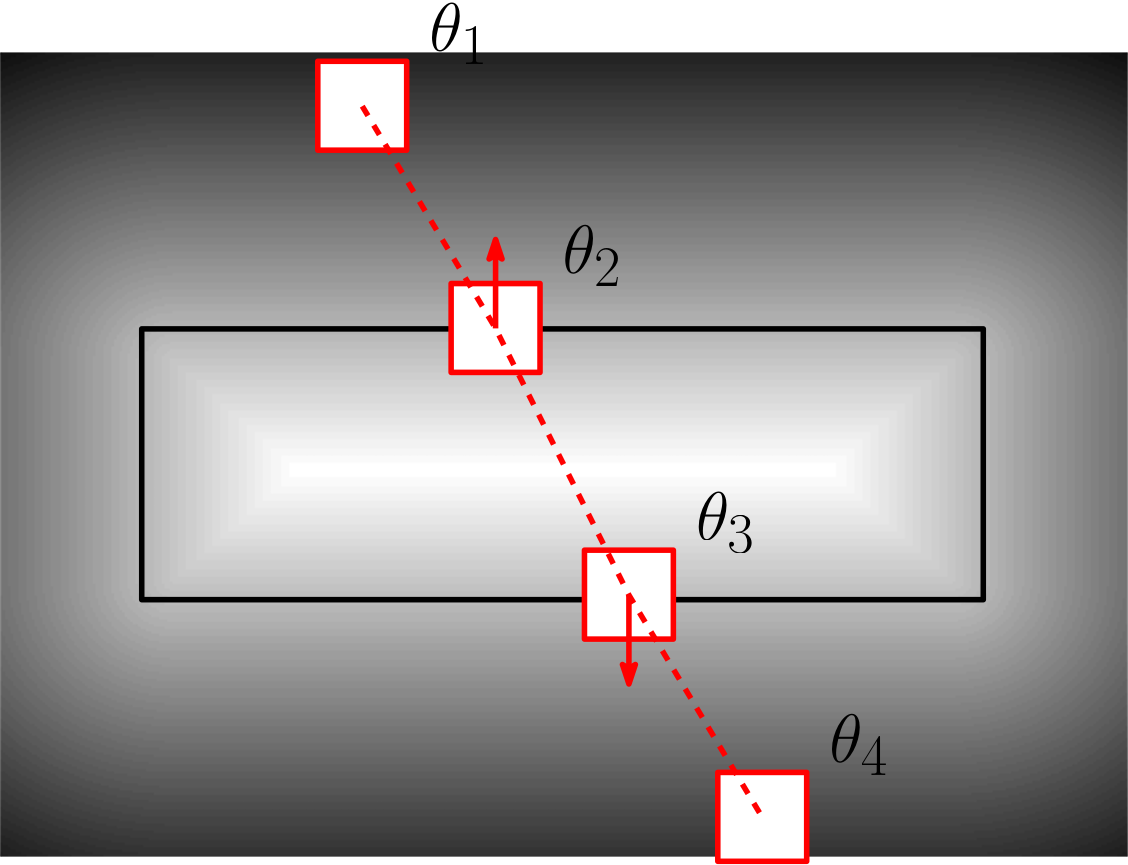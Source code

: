 <?xml version="1.0"?>
<!DOCTYPE ipe SYSTEM "ipe.dtd">
<ipe version="70005" creator="Ipe 7.1.1">
<info created="D:20130826000757" modified="D:20130826003843"/>
<bitmap id="1" width="425" height="339" length="3904" ColorSpace="DeviceGray" Filter="FlateDecode" BitsPerComponent="8" encoding="base64">
eNrt3S93HckRBfAvsCAgYIHBAgMDAwMBAwEBAwEBEQMDAwMBAYEFAgYBBgYCBgsMFhgsWGJg
YGBgsCAgICAgICAgIGBBQEBAQEgSvzczXX9uVffM9GgTvXs/gOac+p1b3Zr3LH/1qyG/HvL1
lHsq3zAbRM+4zH7UGHW++qpFCT/jPjM7da3YCjFlSJz2JmTIylBZpgiJw92ay1sJqpCJRr+E
VkxVVXI/9wGzOhlWaOWYIiTOd1svb6WoQiYa3b5WWKvRKVNyP/khszIZVlgr4VRV4og39PJW
hupexESi29ZKqTQTUvI//BGzIimWtZqkIFOIxClvBuat/O/BERONbhcrooJMSAk84IhZmFwr
sGphotBtgAEr0yrEhJE42421KlQhUw3pMTM7NayMSjOBMpFne7LYaqKCTFiJ091Uq0KVMFWR
jplZqWpZK02lmUCX6LM1WRMVZMJKHPCGXM5KUQ1OAVOL0QnTlgYta+VeLikm0CXibGvWSAWZ
MBJnvJmXs1JUc5g42K2xcirhFCvZH/+EWZEEy1iZX6xUnSpKHPMmXBWqOhONbk+rQtXG5J5w
yixMgoWpBinHVFHipLfwiqz0r8DICSlxuhtqBVRCKmPKkM6YJUmwrJWmkk6aKVLisHtzOSuw
/x5VmUh0K1y2Vr5UKVOOdM7MSo6Vtco6aaZIiRPvS+asYKnqTCS6BS1cK/tyXToZphrSU6Yx
NaykVVWmSIlT72kWWdlS1ZlotLWWpfL7DzgZJhrdjlZCZT7IyJnMA54xixNZQSq5/3ydMiUO
ur+XtfJUsE6GiUi3aaWolFRxypnMM54zCxNihVTmAyfplClx1L25MJU/qWpMRNpeq0aVODkm
+5QXzIKEVpoKSBUnwASVOO2+XtbKUZkPBv3WA0oc8SZYMZU8qYI6OSb3pAtmbkIsTQVLZZ30
1oNKHHhHrirVIGXXnmQCSpzyBlraSu4/IYXqFDC5Z10ysxJjISp3Utk66aUHlTjzbl4JlZHK
6gSUOOfuWtrKlWqQMk6oTUTaGku3ypZqLxU7GSb1iCtmcTIrSVVKpT4dLE4VJk66sxZqFSwV
qpNmItK2WKhVTiqpk2HST/mWWRRs1SAFnCpMHHZXrpDK3tNTJyrdApaiSqQmJ7H2IJN+zjWz
INiqSuWdRJ1iJs67mxaiwlJg7ck6OSWOubeWohKlMlK+TwmTftRLZmYCK0+FDirYJ+kElDjy
Tl6IqpRKS01OKRONtsJSVKhUo5Tqk3WqMP2GmZPAylMhqaBPsk5AiUPv46WoUqmnuE+eiUjb
WHmqqFOgT75OEdIrpjkRlqQypVJSvk8tTJx7By9NhUolpJSTWXuKiUhbaHmqSKrRiUrbUqVS
I1Sw9wCTeNBrZlGAlaBKpGY4Eak7Fi4VlnJOmIlK22DFpVK3dHNATX2KnOSjbpjZAVRy/2VS
1sn0CTNx4l20fKmw1AiV9AkxcdL9rCRVRSpzknUCSm+YmQFWsFRYyi4+7YSZOPMOWp5KScmr
X6OTYeKse1lJqlhqXynk9BI5AaXvmFkBVu1SjX2yTJz6ai1JpaWukVSBwk6yTlTqawVLhTp1
cREtPu2kmPQz3zKtQVaoVNHyu2hzskwc/EouSdUkZRZf6kSlnlZzpOLFB5yw0vdMS6CVoXI3
ClmpFidZJwr14bJSr6UUqhRefKOTrROR+mEJKtcpI1W+aSmgcJ+UE4fdx0pLoU6pV0m+UIGT
UXrHzI6hyjtlKjUUKlp8xolKvayCToHlN1QqXnzKSdaJ0+5hZUoVSE2VEieUWXzeyTL9wMwK
pIqkbKWck4PSTkTqg6Wl7PYDlXInVJMTB76aykvllUInVM1peuaPzIxYq4kql5q+6Vc2n1h8
0EkxcfArsHIpf0W/0ndzXyjvRKY+VqEUPKXCK58tlHYqD33PNMdQTVLB8iuVGnZfVKiqE0e/
GCuVclDXEgoWCjqRqYfVRGWk9CklrxPuKoELZZzEgz8wLUFSslNZpUaosvnyQk1OJFqn5aQa
KuU2ny5U4sSxL6dSUmL5uUohKLf5zOLTThz5Kiok5SplPu2obb6hUMjpIzMrlmqQgpUqu09C
VTafLBSZ1lMZKF8ptPv85ksLNTlx6Cuo0kqh3VeB0oUCTp+YGUml8t2nocoRVTafL1Rx4ugX
UUkpXalg9w2HlLpLuDsfLhSZVlOVSr2zlQoOKXuXQJtvKJR3+sw0p0hllVK7Tx1S4IhCm08s
vsmJw19ABSsVQL2CUMERVTbfUCg6raMapFyl7CHVBqWOqLL5ZKH2j/6JaYuF+gCg3ma3ifAu
oY4ovflGJ45/LpWuVLD71G9SI9R1BqWOKL356LRKSu2+d3L3tULdGCh0RA2F2j38t0xTpJTd
fTWol7OhyuYbC0WBOVIF6iM+pMD9fClU2Xx0WiRVg/ou+EUK/L5rb+c/hFCc/kwpe0ip20R3
qE8S6ndMUyaoz4QiFKHuBtTvmUoIRShC3U2oPzBhCEUoQt1pqD8yPoQiFKEOAOpPjAihCEWo
w4H6M7MLoQhFKEIR6n8S6i8HH0IRilCHCfXXAw6hCEWog4b6+RBDKEIRilA//+2gQihCEYpQ
I9TfDySEIhShCKWh/nHnQyhCEYpQhPo/hvrnHQ6hCEUoQiVQ/7qLIRShCEWoKtS/71QIRShC
EYpQhCIUoQjF6zmhCEUoQhGKb8/59pxQhCIUvzPB70wQilCE4lea+ZVmQhGKUPyHbPyHbIQi
FKH45wv45wsIRShCEepAofjXxQhFKEIdGBT/piyhCEWoQ4NiCEUoQh0aFMP/kY1QhDo0KIb/
Dy+hCHVoUAwOoQhFKEIR6peFYtIQilCEuoNQTEMIRag2KEq1Om0P9c5AfZygdlJMY/ZQn5ZD
XRuomzaoz4Sa6/TTVKgC9YOBemOgXi6E+qCgSDWHSW++AvWuB9T3EkofUnsppjmf7eYLoG4M
1DWCei2h3koovfsotchJb7738oiqQH0roV6FUG737aBINZNJFAodUW/lXaIZCh1StlLMvHxC
hQqgXkmobwVUcD93u2+SItUCptFJX86DuwSAqt4mRKWKFKnmMkknXajg0hdDJbtPVmqQYubl
Y1ao4C5RoK5TqKBSpFrpJAqF3kvYu0R0m4D3PkqtZ5JOlc2njih4mwgrNUkNVMzcfBidfKHQ
5vNQbvfp64Q4pSjVy0mcUHrzhVCV3WcrtZei1SIl7eQLhTbfHqpt90EpWs1Wwk6wUAFUtPuw
VKFiZuV95KQLBTYf3n2iUuJ3qb0UqTow7ZxaCjVAXaHdJypll5+UItYCpMhJFMpdJQxUWikj
VaiYmfkxdEo339WV2n24UkiKVCuYWpz0VeLq6iq6Ttj7RJEaqWi1TGnPNDlJqBtUqAHqSkEl
ldpJGSpmfgqTc/KFKpsP7L5XulJQilSrmGKnuFD4OpFIjVTEWqq0Z0qdQKFkpYzUGykFqZgF
eQeczNUcFcpWCtwnvBSpujBBJ7H4RKEu00ohqZGKWIuRJBN0AoW6vISVSqUKFbMo3zc6yRPq
ElQqkSJVXybtBG4SpVCyUtcAykqNVLRao1R1sifUAJUtv3L3s1T0WiJUlPZMqZMslK1UJgWp
mJl5+9bUKXXSUM1SIxWtViqJOmknfJO4vBBSFspIWSpqLTXSTLGTPKEuLpJK7aRyKmZBhjG2
Ou0KdXFxuUCKVuuVJFPV6QtUq5SlotZyI8DknfTiC6ASKW3FLMk4ycgJFqpJylDRqoOSZGpy
SqQ8VbGi1gqjiUnUKXd68WKulKRiFubmBtZJO0moFxoqkjJUtOqiJJkqTl+gXKUSqUJFrJVI
I1O7U1VKU0krZnFee6aqUyDlSjVR0aqT0sBUdVJQqZSjItZqpIhJO02Fev5cVgpJaSppRbBl
QFJpYGpwapaaqJwVMzevEFPNKZUKqIjVQwkwBU4DlJdypRqppBW9lgJJpYFJ1Cl2ev4ik7JU
1opZEsRU6lScpsX37FkmFVARq4cRZDJOL4pTk9RIJa2otcqoMCVOF9IJSSVU2opZmJdaSTIF
fXJSUakKFa16KY1MjU6xlKESVuRaSVRlEve9L0RPn0ZSiiqwYhbnWitJJuP0bO8EpXypBBWt
+imNTInT89FJSAWlAlbkWk0klDwT6FOTFKZiVsUwxXXaOZ2fR1IBFbG6Io1KuE6iT+dQqkJF
rS5Gjil3slK+VMVKYzGrMg0VMLm9d66lolIJKlptozR+yVK8LXdOe6lg/U1UwopafYwCJrj2
zs6QVAMVwdYJSSXA5J2cFKIqVgCLWZJLqzR+1agwGScp5UsFqIjVDwkzBU6VUk1UyopgK4GU
Us60czo9TaQcFcBiluYCM+E6nZ46KUglrYjV0ah8C9YzGScplVEpK3qtF5JKmsmuvcFpkPKl
evbcWjksZnnKVBGTc3qSlQpQEasz0vSlvZTp9MmTQMpSKStydSESSprJ12kXu/4MVbGyWMyq
lLnGTNJpkJKliqmItZmSZjJrT1GdJVTKilx9hNRXwQCTrNPJyYktVURlrZjVeWaZ1NYTTie7
OClDJayo1d/IKqk6SadBCpVqolJW1OqINCnFTJNTG5XFYjrkacok63R8fBxInZ3T6paQymft
Z0GdjneJSoWtyNWTCCiBrXd8HEl5KmNFsPVC+nsrmgk6YSpghbCYxTn3SjHT48ePnZSjklbU
6mzklcY3EcLp8S7HDVTaimA9gLRSwjQ4YSpgBbCYNTnzSimTkXJU0opa3Y2EkmZSTkdHRy1U
2openYSgUsBkpCyVsPJYzMqceiXNpJwCKmhFrQ2MvBJietRCpa3I1Y9IfSwImUanR0rKUp08
ibGY9XnilSKmRzUqaUWsbZDEBxkJU0QVWNGrpxBU0kyD00MpZamOT2IspktOGpm+BFFBK2Jt
ZSRekCOmvdMoFVIpK3L1NgJK0y9OiimmenwcYtFsJY5HKu/0ENODB4rqKKGKsJilUcMNmCan
B4bKW2kscvU3Eu/HjZJkKlSPQiprRbA+QPZTDMxUnMJWSSusxayJGu9RynT//n1IVaw0Frm2
MCpIVqkw3Z+oHoZU1opevYCMUsA0OoWtUlhIi1mZI4AUMH2DpCIram2EJJge4jZ9898oqroV
vXoC4S5NFz3BNEllVAiL6RE54wqToPJWCotcWxHJ93kPMNO9KpWxIldnIv3W1ShNTF8SUEkr
j8V0ysOHcZkk038AMIjKKw==
</bitmap>
<ipestyle name="basic">
<symbol name="arrow/arc(spx)">
<path stroke="sym-stroke" fill="sym-stroke" pen="sym-pen">
0 0 m
-1 0.333 l
-1 -0.333 l
h
</path>
</symbol>
<symbol name="arrow/farc(spx)">
<path stroke="sym-stroke" fill="white" pen="sym-pen">
0 0 m
-1 0.333 l
-1 -0.333 l
h
</path>
</symbol>
<symbol name="mark/circle(sx)" transformations="translations">
<path fill="sym-stroke">
0.6 0 0 0.6 0 0 e
0.4 0 0 0.4 0 0 e
</path>
</symbol>
<symbol name="mark/disk(sx)" transformations="translations">
<path fill="sym-stroke">
0.6 0 0 0.6 0 0 e
</path>
</symbol>
<symbol name="mark/fdisk(sfx)" transformations="translations">
<group>
<path fill="sym-fill">
0.5 0 0 0.5 0 0 e
</path>
<path fill="sym-stroke" fillrule="eofill">
0.6 0 0 0.6 0 0 e
0.4 0 0 0.4 0 0 e
</path>
</group>
</symbol>
<symbol name="mark/box(sx)" transformations="translations">
<path fill="sym-stroke" fillrule="eofill">
-0.6 -0.6 m
0.6 -0.6 l
0.6 0.6 l
-0.6 0.6 l
h
-0.4 -0.4 m
0.4 -0.4 l
0.4 0.4 l
-0.4 0.4 l
h
</path>
</symbol>
<symbol name="mark/square(sx)" transformations="translations">
<path fill="sym-stroke">
-0.6 -0.6 m
0.6 -0.6 l
0.6 0.6 l
-0.6 0.6 l
h
</path>
</symbol>
<symbol name="mark/fsquare(sfx)" transformations="translations">
<group>
<path fill="sym-fill">
-0.5 -0.5 m
0.5 -0.5 l
0.5 0.5 l
-0.5 0.5 l
h
</path>
<path fill="sym-stroke" fillrule="eofill">
-0.6 -0.6 m
0.6 -0.6 l
0.6 0.6 l
-0.6 0.6 l
h
-0.4 -0.4 m
0.4 -0.4 l
0.4 0.4 l
-0.4 0.4 l
h
</path>
</group>
</symbol>
<symbol name="mark/cross(sx)" transformations="translations">
<group>
<path fill="sym-stroke">
-0.43 -0.57 m
0.57 0.43 l
0.43 0.57 l
-0.57 -0.43 l
h
</path>
<path fill="sym-stroke">
-0.43 0.57 m
0.57 -0.43 l
0.43 -0.57 l
-0.57 0.43 l
h
</path>
</group>
</symbol>
<symbol name="arrow/fnormal(spx)">
<path stroke="sym-stroke" fill="white" pen="sym-pen">
0 0 m
-1 0.333 l
-1 -0.333 l
h
</path>
</symbol>
<symbol name="arrow/pointed(spx)">
<path stroke="sym-stroke" fill="sym-stroke" pen="sym-pen">
0 0 m
-1 0.333 l
-0.8 0 l
-1 -0.333 l
h
</path>
</symbol>
<symbol name="arrow/fpointed(spx)">
<path stroke="sym-stroke" fill="white" pen="sym-pen">
0 0 m
-1 0.333 l
-0.8 0 l
-1 -0.333 l
h
</path>
</symbol>
<symbol name="arrow/linear(spx)">
<path stroke="sym-stroke" pen="sym-pen">
-1 0.333 m
0 0 l
-1 -0.333 l
</path>
</symbol>
<symbol name="arrow/fdouble(spx)">
<path stroke="sym-stroke" fill="white" pen="sym-pen">
0 0 m
-1 0.333 l
-1 -0.333 l
h
-1 0 m
-2 0.333 l
-2 -0.333 l
h
</path>
</symbol>
<symbol name="arrow/double(spx)">
<path stroke="sym-stroke" fill="sym-stroke" pen="sym-pen">
0 0 m
-1 0.333 l
-1 -0.333 l
h
-1 0 m
-2 0.333 l
-2 -0.333 l
h
</path>
</symbol>
<pen name="heavier" value="0.8"/>
<pen name="fat" value="1.2"/>
<pen name="ultrafat" value="2"/>
<symbolsize name="large" value="5"/>
<symbolsize name="small" value="2"/>
<symbolsize name="tiny" value="1.1"/>
<arrowsize name="large" value="10"/>
<arrowsize name="small" value="5"/>
<arrowsize name="tiny" value="3"/>
<color name="red" value="1 0 0"/>
<color name="green" value="0 1 0"/>
<color name="blue" value="0 0 1"/>
<color name="yellow" value="1 1 0"/>
<color name="orange" value="1 0.647 0"/>
<color name="gold" value="1 0.843 0"/>
<color name="purple" value="0.627 0.125 0.941"/>
<color name="gray" value="0.745"/>
<color name="brown" value="0.647 0.165 0.165"/>
<color name="navy" value="0 0 0.502"/>
<color name="pink" value="1 0.753 0.796"/>
<color name="seagreen" value="0.18 0.545 0.341"/>
<color name="turquoise" value="0.251 0.878 0.816"/>
<color name="violet" value="0.933 0.51 0.933"/>
<color name="darkblue" value="0 0 0.545"/>
<color name="darkcyan" value="0 0.545 0.545"/>
<color name="darkgray" value="0.663"/>
<color name="darkgreen" value="0 0.392 0"/>
<color name="darkmagenta" value="0.545 0 0.545"/>
<color name="darkorange" value="1 0.549 0"/>
<color name="darkred" value="0.545 0 0"/>
<color name="lightblue" value="0.678 0.847 0.902"/>
<color name="lightcyan" value="0.878 1 1"/>
<color name="lightgray" value="0.827"/>
<color name="lightgreen" value="0.565 0.933 0.565"/>
<color name="lightyellow" value="1 1 0.878"/>
<dashstyle name="dashed" value="[4] 0"/>
<dashstyle name="dotted" value="[1 3] 0"/>
<dashstyle name="dash dotted" value="[4 2 1 2] 0"/>
<dashstyle name="dash dot dotted" value="[4 2 1 2 1 2] 0"/>
<textsize name="large" value="\large"/>
<textsize name="Large" value="\Large"/>
<textsize name="LARGE" value="\LARGE"/>
<textsize name="huge" value="\huge"/>
<textsize name="Huge" value="\Huge"/>
<textsize name="small" value="\small"/>
<textsize name="footnote" value="\footnotesize"/>
<textsize name="tiny" value="\tiny"/>
<textstyle name="center" begin="\begin{center}" end="\end{center}"/>
<textstyle name="itemize" begin="\begin{itemize}" end="\end{itemize}"/>
<textstyle name="item" begin="\begin{itemize}\item{}" end="\end{itemize}"/>
<gridsize name="4 pts" value="4"/>
<gridsize name="8 pts (~3 mm)" value="8"/>
<gridsize name="16 pts (~6 mm)" value="16"/>
<gridsize name="32 pts (~12 mm)" value="32"/>
<gridsize name="10 pts (~3.5 mm)" value="10"/>
<gridsize name="20 pts (~7 mm)" value="20"/>
<gridsize name="14 pts (~5 mm)" value="14"/>
<gridsize name="28 pts (~10 mm)" value="28"/>
<gridsize name="56 pts (~20 mm)" value="56"/>
<anglesize name="90 deg" value="90"/>
<anglesize name="60 deg" value="60"/>
<anglesize name="45 deg" value="45"/>
<anglesize name="30 deg" value="30"/>
<anglesize name="22.5 deg" value="22.5"/>
<tiling name="falling" angle="-60" step="4" width="1"/>
<tiling name="rising" angle="30" step="4" width="1"/>
</ipestyle>
<page>
<layer name="alpha"/>
<view layers="alpha" active="alpha"/>
<path layer="alpha" stroke="red" pen="ultrafat">
384 608 m
384 576 l
416 576 l
416 608 l
h
</path>
<image matrix="1.274 0 0 1.13914 -98.404 -12.9825" rect="138.145 293.891 456.855 548.109" bitmap="1"/>
<path matrix="1.06677 0 0 1.36641 -54.6124 -100.147" stroke="black" pen="ultrafat">
171.758 447.864 m
171.758 376.528 l
455.757 376.528 l
455.757 447.864 l
h
</path>
<path matrix="1 0 0 1 48.0001 -79.842" stroke="red" fill="white" pen="ultrafat">
192 608 m
192 576 l
224 576 l
224 608 l
h
</path>
<path matrix="1 0 0 1 96.0001 -175.842" stroke="red" fill="white" pen="ultrafat">
192 608 m
192 576 l
224 576 l
224 608 l
h
</path>
<path matrix="1 0 0 1 0.0001 0.158" stroke="red" fill="white" pen="ultrafat">
192 608 m
192 576 l
224 576 l
224 608 l
h
</path>
<path matrix="1 0 0 1 144 -255.842" stroke="red" fill="white" pen="ultrafat">
192 608 m
192 576 l
224 576 l
224 608 l
h
</path>
<path stroke="red" dash="dashed" pen="ultrafat">
208 592 m
256 512 l
304 416 l
352 336 l
352 336 l
</path>
<text matrix="1 0 0 1 -7.863 -43.989" transformations="translations" pos="240 656" stroke="black" type="label" width="21.285" height="17.215" depth="4.78" valign="baseline" size="Huge">$\theta_1$</text>
<text matrix="1 0 0 1 40.137 -123.989" transformations="translations" pos="240 656" stroke="black" type="label" width="21.285" height="17.215" depth="4.78" valign="baseline" size="Huge">$\theta_2$</text>
<text matrix="1 0 0 1 -7.863 -59.989" transformations="translations" pos="336 496" stroke="black" type="label" width="21.285" height="17.215" depth="4.78" valign="baseline" size="Huge">$\theta_3$</text>
<text matrix="1 0 0 1 -7.863 -59.989" transformations="translations" pos="384 416" stroke="black" type="label" width="21.285" height="17.215" depth="4.78" valign="baseline" size="Huge">$\theta_4$</text>
<path stroke="red" pen="ultrafat" arrow="pointed/normal">
256 512 m
256 544 l
</path>
<path stroke="red" pen="ultrafat" arrow="pointed/normal">
304 416 m
304 384 l
</path>
</page>
</ipe>
